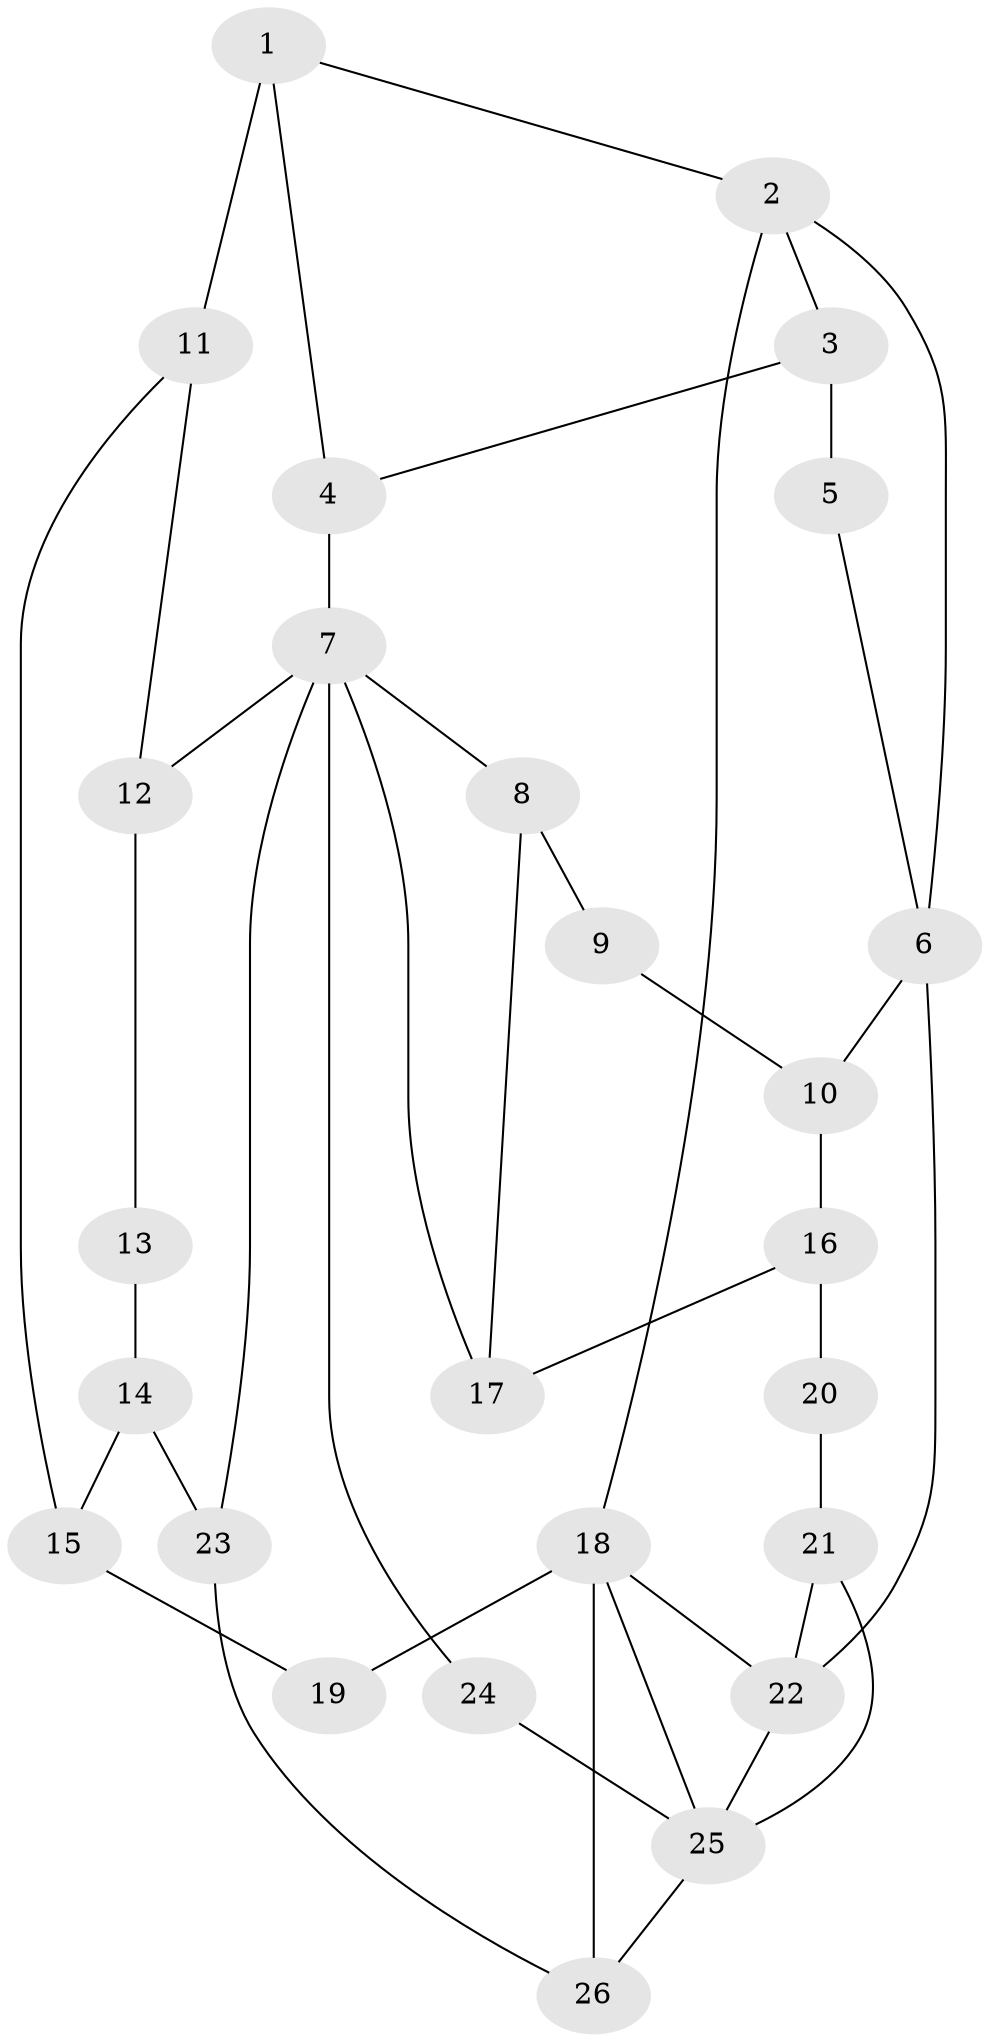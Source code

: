 // original degree distribution, {3: 0.07692307692307693, 5: 0.5769230769230769, 4: 0.15384615384615385, 6: 0.19230769230769232}
// Generated by graph-tools (version 1.1) at 2025/38/03/09/25 02:38:47]
// undirected, 26 vertices, 41 edges
graph export_dot {
graph [start="1"]
  node [color=gray90,style=filled];
  1;
  2;
  3;
  4;
  5;
  6;
  7;
  8;
  9;
  10;
  11;
  12;
  13;
  14;
  15;
  16;
  17;
  18;
  19;
  20;
  21;
  22;
  23;
  24;
  25;
  26;
  1 -- 2 [weight=1.0];
  1 -- 4 [weight=1.0];
  1 -- 11 [weight=2.0];
  2 -- 3 [weight=1.0];
  2 -- 6 [weight=1.0];
  2 -- 18 [weight=1.0];
  3 -- 4 [weight=1.0];
  3 -- 5 [weight=2.0];
  4 -- 7 [weight=1.0];
  5 -- 6 [weight=1.0];
  6 -- 10 [weight=1.0];
  6 -- 22 [weight=1.0];
  7 -- 8 [weight=1.0];
  7 -- 12 [weight=1.0];
  7 -- 17 [weight=1.0];
  7 -- 23 [weight=1.0];
  7 -- 24 [weight=1.0];
  8 -- 9 [weight=1.0];
  8 -- 17 [weight=1.0];
  9 -- 10 [weight=1.0];
  10 -- 16 [weight=1.0];
  11 -- 12 [weight=1.0];
  11 -- 15 [weight=1.0];
  12 -- 13 [weight=1.0];
  13 -- 14 [weight=2.0];
  14 -- 15 [weight=2.0];
  14 -- 23 [weight=2.0];
  15 -- 19 [weight=1.0];
  16 -- 17 [weight=1.0];
  16 -- 20 [weight=2.0];
  18 -- 19 [weight=2.0];
  18 -- 22 [weight=1.0];
  18 -- 25 [weight=1.0];
  18 -- 26 [weight=2.0];
  20 -- 21 [weight=1.0];
  21 -- 22 [weight=1.0];
  21 -- 25 [weight=1.0];
  22 -- 25 [weight=1.0];
  23 -- 26 [weight=2.0];
  24 -- 25 [weight=2.0];
  25 -- 26 [weight=1.0];
}
